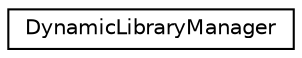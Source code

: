 digraph "Graphical Class Hierarchy"
{
  edge [fontname="Helvetica",fontsize="10",labelfontname="Helvetica",labelfontsize="10"];
  node [fontname="Helvetica",fontsize="10",shape=record];
  rankdir="LR";
  Node0 [label="DynamicLibraryManager",height=0.2,width=0.4,color="black", fillcolor="white", style="filled",URL="$class_dynamic_library_manager.html",tooltip="Manages dynamic libraries. "];
}
